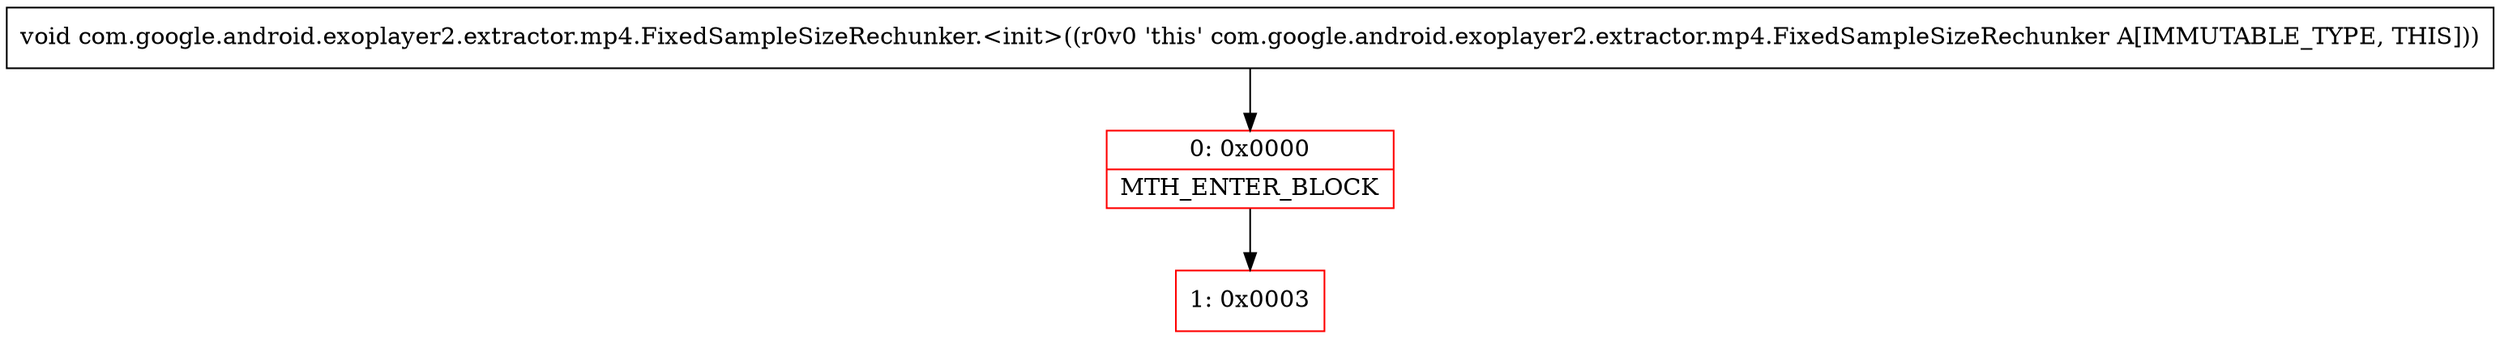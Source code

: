 digraph "CFG forcom.google.android.exoplayer2.extractor.mp4.FixedSampleSizeRechunker.\<init\>()V" {
subgraph cluster_Region_1573421812 {
label = "R(0)";
node [shape=record,color=blue];
}
Node_0 [shape=record,color=red,label="{0\:\ 0x0000|MTH_ENTER_BLOCK\l}"];
Node_1 [shape=record,color=red,label="{1\:\ 0x0003}"];
MethodNode[shape=record,label="{void com.google.android.exoplayer2.extractor.mp4.FixedSampleSizeRechunker.\<init\>((r0v0 'this' com.google.android.exoplayer2.extractor.mp4.FixedSampleSizeRechunker A[IMMUTABLE_TYPE, THIS])) }"];
MethodNode -> Node_0;
Node_0 -> Node_1;
}


